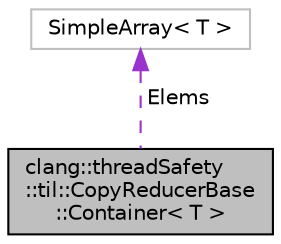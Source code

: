 digraph "clang::threadSafety::til::CopyReducerBase::Container&lt; T &gt;"
{
 // LATEX_PDF_SIZE
  bgcolor="transparent";
  edge [fontname="Helvetica",fontsize="10",labelfontname="Helvetica",labelfontsize="10"];
  node [fontname="Helvetica",fontsize="10",shape=record];
  Node1 [label="clang::threadSafety\l::til::CopyReducerBase\l::Container\< T \>",height=0.2,width=0.4,color="black", fillcolor="grey75", style="filled", fontcolor="black",tooltip=" "];
  Node2 -> Node1 [dir="back",color="darkorchid3",fontsize="10",style="dashed",label=" Elems" ,fontname="Helvetica"];
  Node2 [label="SimpleArray\< T \>",height=0.2,width=0.4,color="grey75",tooltip=" "];
}
